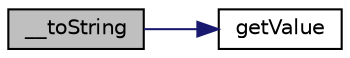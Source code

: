 digraph "__toString"
{
  edge [fontname="Helvetica",fontsize="10",labelfontname="Helvetica",labelfontsize="10"];
  node [fontname="Helvetica",fontsize="10",shape=record];
  rankdir="LR";
  Node4 [label="__toString",height=0.2,width=0.4,color="black", fillcolor="grey75", style="filled", fontcolor="black"];
  Node4 -> Node5 [color="midnightblue",fontsize="10",style="solid",fontname="Helvetica"];
  Node5 [label="getValue",height=0.2,width=0.4,color="black", fillcolor="white", style="filled",URL="$class_p_h_p_excel___cell.html#ac0bc18784b182c89fcfd276625aef435"];
}
